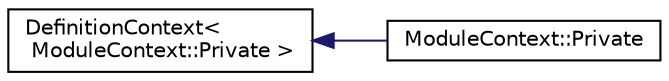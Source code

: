 digraph "Graphical Class Hierarchy"
{
 // LATEX_PDF_SIZE
  edge [fontname="Helvetica",fontsize="10",labelfontname="Helvetica",labelfontsize="10"];
  node [fontname="Helvetica",fontsize="10",shape=record];
  rankdir="LR";
  Node0 [label="DefinitionContext\<\l ModuleContext::Private \>",height=0.2,width=0.4,color="black", fillcolor="white", style="filled",URL="$classDefinitionContext.html",tooltip=" "];
  Node0 -> Node1 [dir="back",color="midnightblue",fontsize="10",style="solid",fontname="Helvetica"];
  Node1 [label="ModuleContext::Private",height=0.2,width=0.4,color="black", fillcolor="white", style="filled",URL="$classModuleContext_1_1Private.html",tooltip=" "];
}
